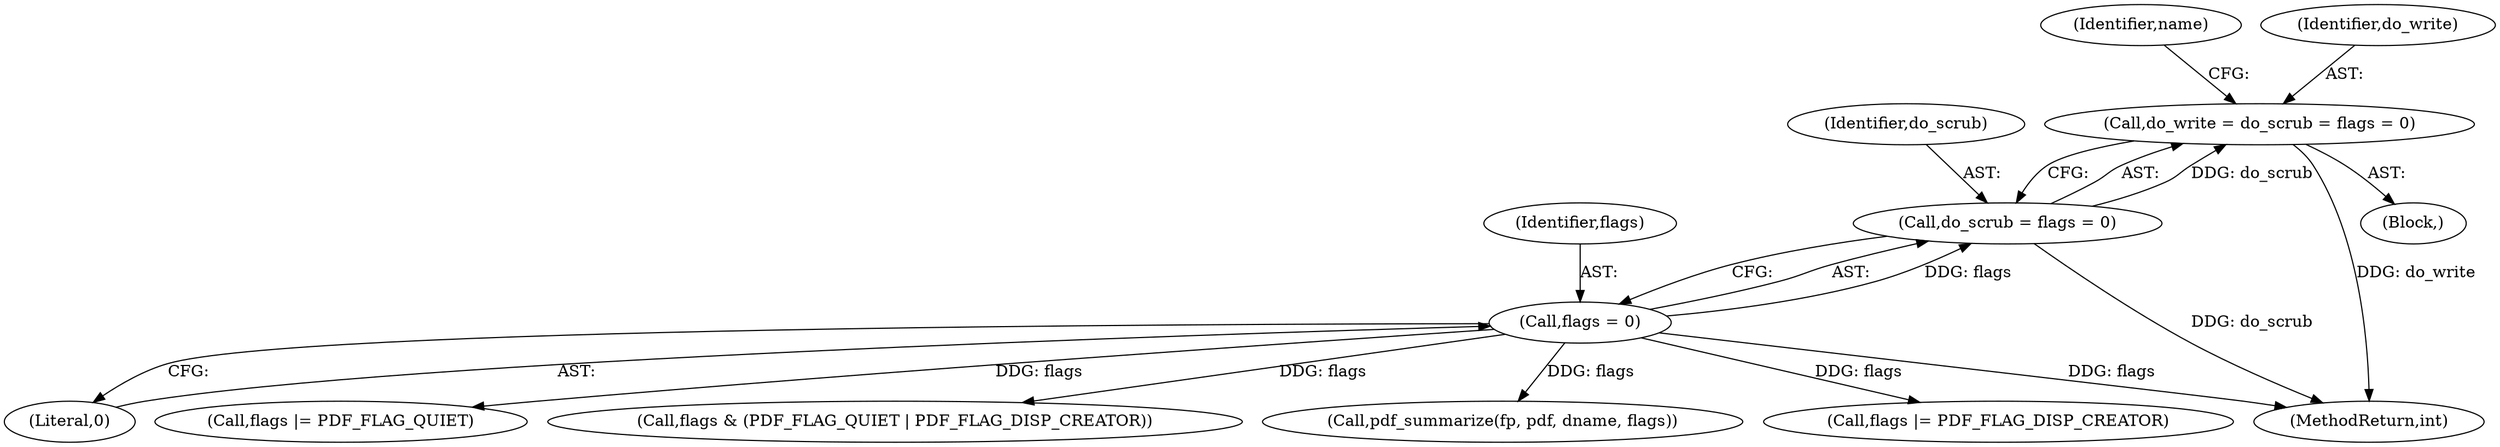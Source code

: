 digraph "0_pdfresurrect_0c4120fffa3dffe97b95c486a120eded82afe8a6@API" {
"1000129" [label="(Call,do_write = do_scrub = flags = 0)"];
"1000131" [label="(Call,do_scrub = flags = 0)"];
"1000133" [label="(Call,flags = 0)"];
"1000133" [label="(Call,flags = 0)"];
"1000135" [label="(Literal,0)"];
"1000438" [label="(MethodReturn,int)"];
"1000184" [label="(Call,flags |= PDF_FLAG_QUIET)"];
"1000112" [label="(Block,)"];
"1000303" [label="(Call,flags & (PDF_FLAG_QUIET | PDF_FLAG_DISP_CREATOR))"];
"1000413" [label="(Call,pdf_summarize(fp, pdf, dname, flags))"];
"1000171" [label="(Call,flags |= PDF_FLAG_DISP_CREATOR)"];
"1000134" [label="(Identifier,flags)"];
"1000137" [label="(Identifier,name)"];
"1000130" [label="(Identifier,do_write)"];
"1000131" [label="(Call,do_scrub = flags = 0)"];
"1000129" [label="(Call,do_write = do_scrub = flags = 0)"];
"1000132" [label="(Identifier,do_scrub)"];
"1000129" -> "1000112"  [label="AST: "];
"1000129" -> "1000131"  [label="CFG: "];
"1000130" -> "1000129"  [label="AST: "];
"1000131" -> "1000129"  [label="AST: "];
"1000137" -> "1000129"  [label="CFG: "];
"1000129" -> "1000438"  [label="DDG: do_write"];
"1000131" -> "1000129"  [label="DDG: do_scrub"];
"1000131" -> "1000133"  [label="CFG: "];
"1000132" -> "1000131"  [label="AST: "];
"1000133" -> "1000131"  [label="AST: "];
"1000131" -> "1000438"  [label="DDG: do_scrub"];
"1000133" -> "1000131"  [label="DDG: flags"];
"1000133" -> "1000135"  [label="CFG: "];
"1000134" -> "1000133"  [label="AST: "];
"1000135" -> "1000133"  [label="AST: "];
"1000133" -> "1000438"  [label="DDG: flags"];
"1000133" -> "1000171"  [label="DDG: flags"];
"1000133" -> "1000184"  [label="DDG: flags"];
"1000133" -> "1000303"  [label="DDG: flags"];
"1000133" -> "1000413"  [label="DDG: flags"];
}

